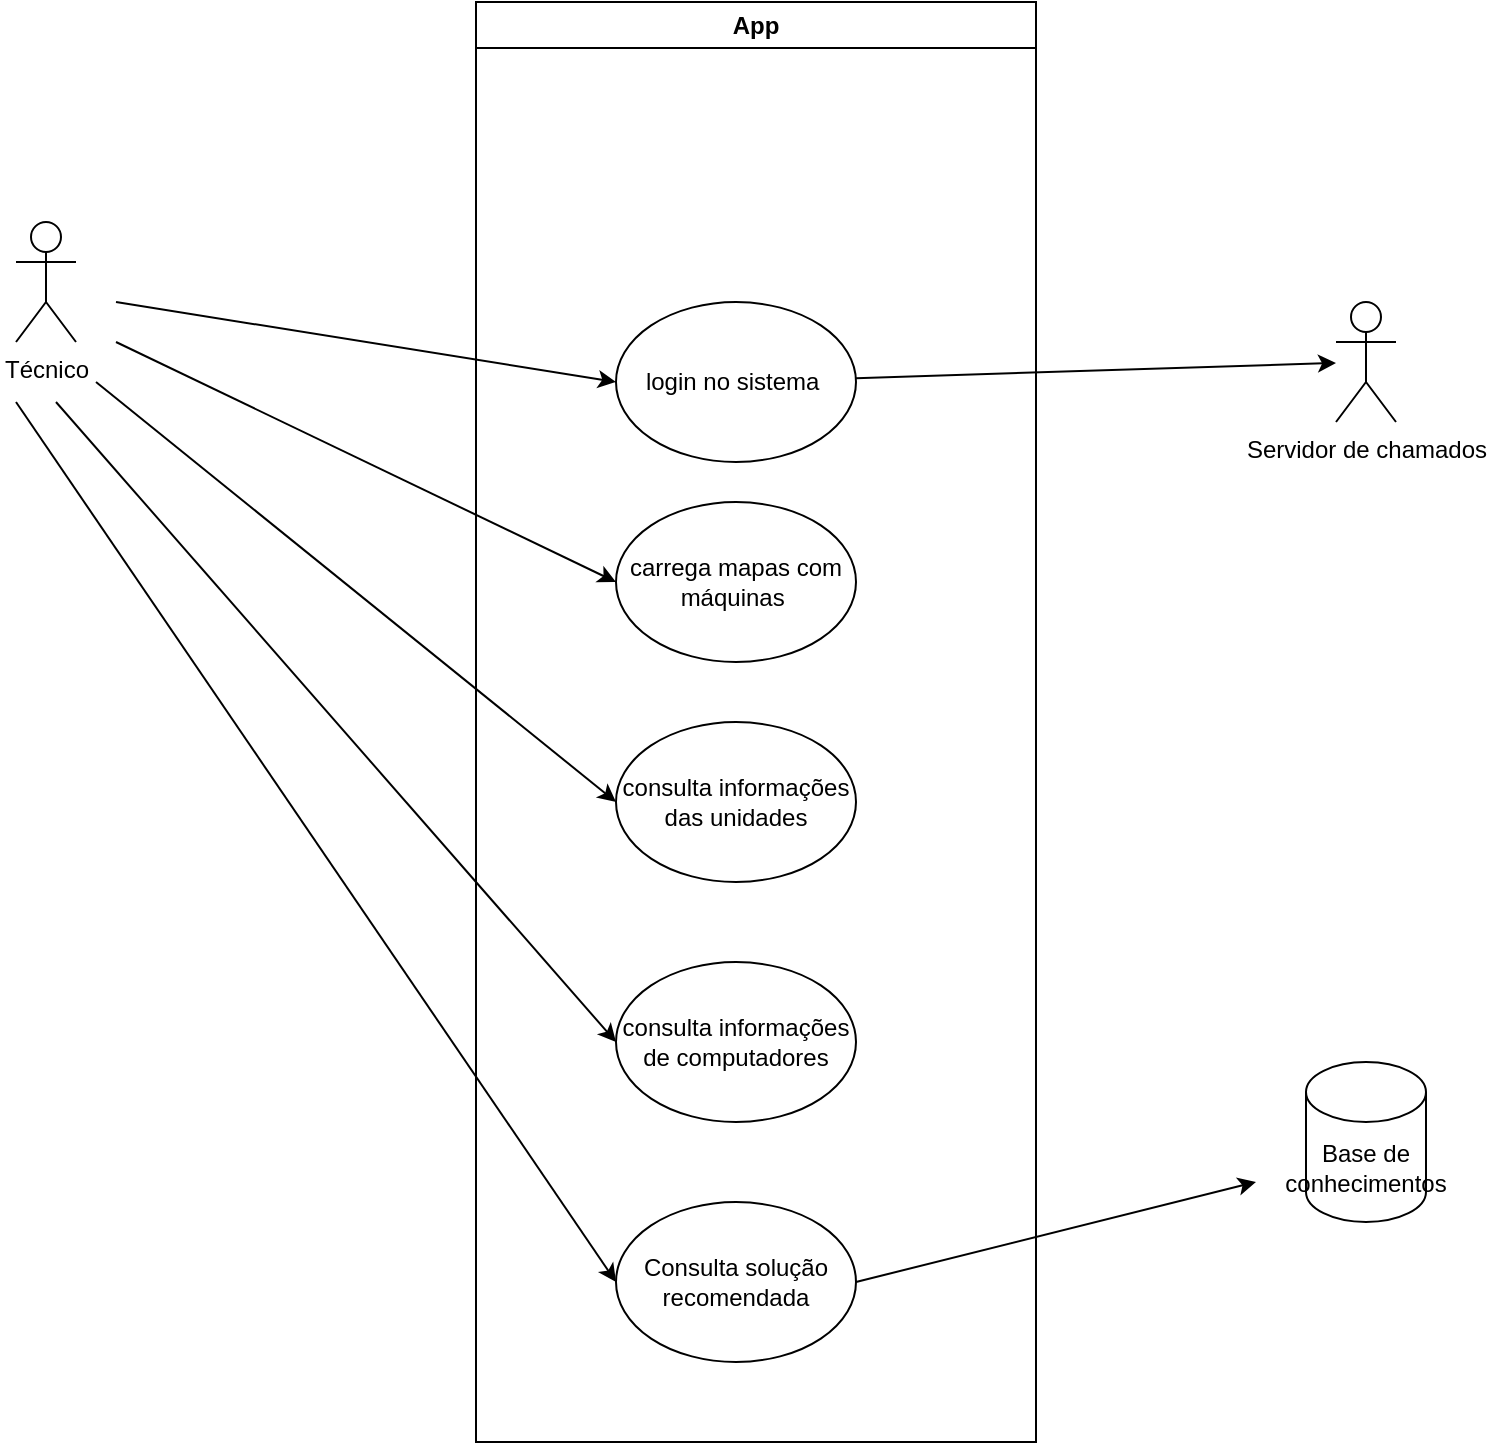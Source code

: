 <mxfile version="24.2.2" type="github">
  <diagram name="Page-1" id="e7e014a7-5840-1c2e-5031-d8a46d1fe8dd">
    <mxGraphModel dx="1624" dy="921" grid="1" gridSize="10" guides="1" tooltips="1" connect="1" arrows="1" fold="1" page="1" pageScale="1" pageWidth="1169" pageHeight="826" background="none" math="0" shadow="0">
      <root>
        <mxCell id="0" />
        <mxCell id="1" parent="0" />
        <mxCell id="KvyDfqnCCZGzKHxKtFAb-42" value="App" style="swimlane;whiteSpace=wrap;fontColor=default;" parent="1" vertex="1">
          <mxGeometry x="460" y="70" width="280" height="720" as="geometry" />
        </mxCell>
        <mxCell id="WroTUtNixbzUDQ-o0xK4-2" value="Consulta solução recomendada" style="ellipse;whiteSpace=wrap;html=1;" vertex="1" parent="KvyDfqnCCZGzKHxKtFAb-42">
          <mxGeometry x="70" y="600" width="120" height="80" as="geometry" />
        </mxCell>
        <mxCell id="r28bAOc9dA7kiJvajCny-12" value="login no sistema&amp;nbsp;" style="ellipse;whiteSpace=wrap;html=1;" parent="KvyDfqnCCZGzKHxKtFAb-42" vertex="1">
          <mxGeometry x="70" y="150" width="120" height="80" as="geometry" />
        </mxCell>
        <mxCell id="r28bAOc9dA7kiJvajCny-6" value="" style="rounded=0;orthogonalLoop=1;jettySize=auto;html=1;entryX=0;entryY=0.5;entryDx=0;entryDy=0;" parent="1" target="r28bAOc9dA7kiJvajCny-12" edge="1">
          <mxGeometry relative="1" as="geometry">
            <mxPoint x="535" y="210" as="targetPoint" />
            <mxPoint x="280" y="220" as="sourcePoint" />
          </mxGeometry>
        </mxCell>
        <mxCell id="r28bAOc9dA7kiJvajCny-19" style="rounded=0;orthogonalLoop=1;jettySize=auto;html=1;entryX=0;entryY=0.5;entryDx=0;entryDy=0;" parent="1" target="r28bAOc9dA7kiJvajCny-13" edge="1">
          <mxGeometry relative="1" as="geometry">
            <mxPoint x="280" y="240" as="sourcePoint" />
          </mxGeometry>
        </mxCell>
        <mxCell id="r28bAOc9dA7kiJvajCny-21" style="rounded=0;orthogonalLoop=1;jettySize=auto;html=1;entryX=0;entryY=0.5;entryDx=0;entryDy=0;" parent="1" target="r28bAOc9dA7kiJvajCny-14" edge="1">
          <mxGeometry relative="1" as="geometry">
            <mxPoint x="270" y="260" as="sourcePoint" />
          </mxGeometry>
        </mxCell>
        <mxCell id="r28bAOc9dA7kiJvajCny-23" style="rounded=0;orthogonalLoop=1;jettySize=auto;html=1;entryX=0;entryY=0.5;entryDx=0;entryDy=0;" parent="1" target="r28bAOc9dA7kiJvajCny-22" edge="1">
          <mxGeometry relative="1" as="geometry">
            <mxPoint x="250" y="270" as="sourcePoint" />
            <mxPoint x="510" y="600" as="targetPoint" />
          </mxGeometry>
        </mxCell>
        <mxCell id="r28bAOc9dA7kiJvajCny-1" value="Técnico" style="shape=umlActor;verticalLabelPosition=bottom;verticalAlign=top;html=1;outlineConnect=0;" parent="1" vertex="1">
          <mxGeometry x="230" y="180" width="30" height="60" as="geometry" />
        </mxCell>
        <mxCell id="r28bAOc9dA7kiJvajCny-18" style="rounded=0;orthogonalLoop=1;jettySize=auto;html=1;" parent="1" source="r28bAOc9dA7kiJvajCny-12" target="r28bAOc9dA7kiJvajCny-17" edge="1">
          <mxGeometry relative="1" as="geometry" />
        </mxCell>
        <mxCell id="r28bAOc9dA7kiJvajCny-13" value="carrega mapas com máquinas&amp;nbsp;" style="ellipse;whiteSpace=wrap;html=1;" parent="1" vertex="1">
          <mxGeometry x="530" y="320" width="120" height="80" as="geometry" />
        </mxCell>
        <mxCell id="r28bAOc9dA7kiJvajCny-14" value="consulta informações das unidades" style="ellipse;whiteSpace=wrap;html=1;" parent="1" vertex="1">
          <mxGeometry x="530" y="430" width="120" height="80" as="geometry" />
        </mxCell>
        <mxCell id="r28bAOc9dA7kiJvajCny-17" value="Servidor de chamados" style="shape=umlActor;verticalLabelPosition=bottom;verticalAlign=top;html=1;outlineConnect=0;" parent="1" vertex="1">
          <mxGeometry x="890" y="220" width="30" height="60" as="geometry" />
        </mxCell>
        <mxCell id="r28bAOc9dA7kiJvajCny-22" value="consulta informações de computadores" style="ellipse;whiteSpace=wrap;html=1;" parent="1" vertex="1">
          <mxGeometry x="530" y="550" width="120" height="80" as="geometry" />
        </mxCell>
        <mxCell id="WroTUtNixbzUDQ-o0xK4-1" value="Base de conhecimentos" style="shape=cylinder3;whiteSpace=wrap;html=1;boundedLbl=1;backgroundOutline=1;size=15;" vertex="1" parent="1">
          <mxGeometry x="875" y="600" width="60" height="80" as="geometry" />
        </mxCell>
        <mxCell id="WroTUtNixbzUDQ-o0xK4-3" style="rounded=0;orthogonalLoop=1;jettySize=auto;html=1;entryX=0;entryY=0.5;entryDx=0;entryDy=0;" edge="1" parent="1" target="WroTUtNixbzUDQ-o0xK4-2">
          <mxGeometry relative="1" as="geometry">
            <mxPoint x="230" y="270" as="sourcePoint" />
            <mxPoint x="510" y="680" as="targetPoint" />
          </mxGeometry>
        </mxCell>
        <mxCell id="WroTUtNixbzUDQ-o0xK4-4" style="rounded=0;orthogonalLoop=1;jettySize=auto;html=1;exitX=1;exitY=0.5;exitDx=0;exitDy=0;" edge="1" parent="1" source="WroTUtNixbzUDQ-o0xK4-2">
          <mxGeometry relative="1" as="geometry">
            <mxPoint x="860" y="330" as="sourcePoint" />
            <mxPoint x="850" y="660" as="targetPoint" />
          </mxGeometry>
        </mxCell>
      </root>
    </mxGraphModel>
  </diagram>
</mxfile>
